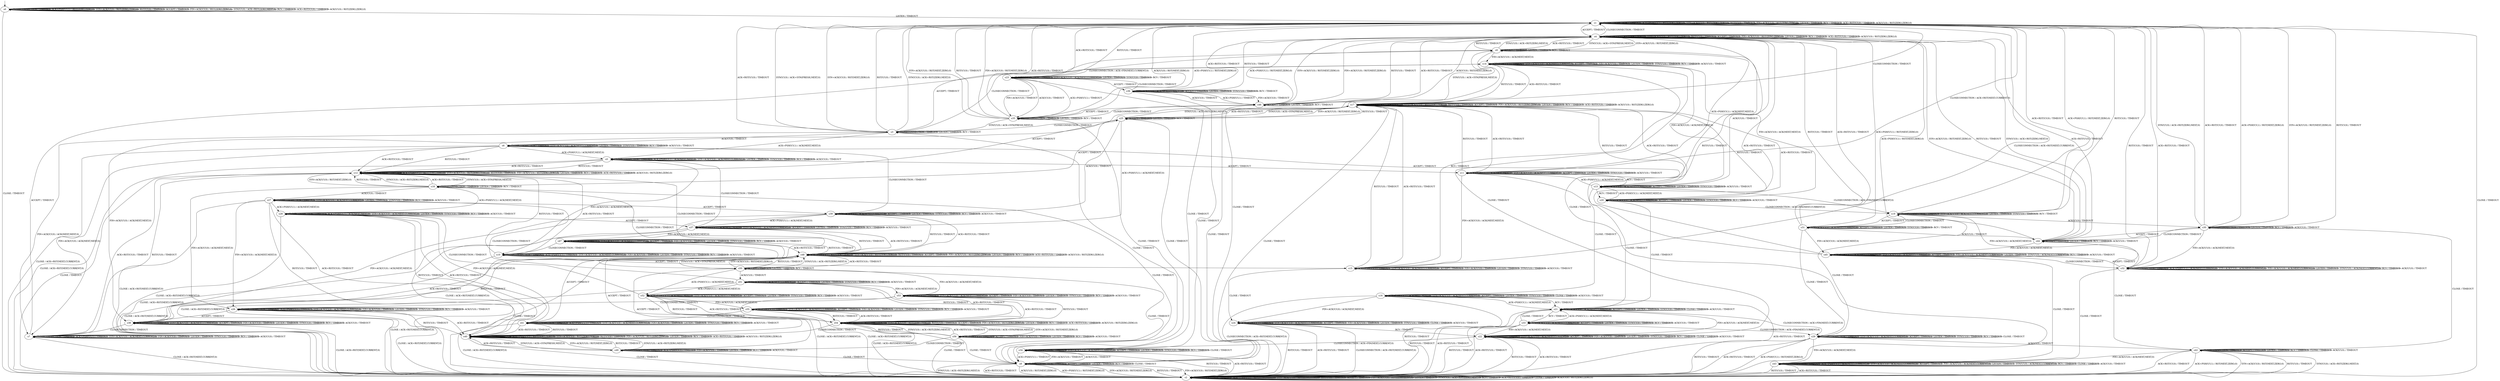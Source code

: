 digraph G {
s0 [label="s0"];
s0 -> s0[label=" CLOSECONNECTION / TIMEOUT "];
s0 -> s0[label=" ACK+PSH(V,V,1) / RST(ZERO,ZERO,0) "];
s0 -> s0[label=" SYN+ACK(V,V,0) / RST(ZERO,ZERO,0) "];
s0 -> s0[label=" RST(V,V,0) / TIMEOUT "];
s0 -> s0[label=" ACCEPT / TIMEOUT "];
s0 -> s0[label=" FIN+ACK(V,V,0) / RST(ZERO,ZERO,0) "];
s0 -> s1[label=" LISTEN / TIMEOUT "];
s0 -> s0[label=" SYN(V,V,0) / ACK+RST(ZERO,NEXT,0) "];
s0 -> s0[label=" RCV / TIMEOUT "];
s0 -> s0[label=" ACK+RST(V,V,0) / TIMEOUT "];
s0 -> s2[label=" CLOSE / TIMEOUT "];
s0 -> s0[label=" ACK(V,V,0) / RST(ZERO,ZERO,0) "];
s1 [label="s1"];
s1 -> s1[label=" CLOSECONNECTION / TIMEOUT "];
s1 -> s1[label=" ACK+PSH(V,V,1) / RST(ZERO,ZERO,0) "];
s1 -> s1[label=" SYN+ACK(V,V,0) / RST(ZERO,ZERO,0) "];
s1 -> s1[label=" RST(V,V,0) / TIMEOUT "];
s1 -> s4[label=" ACCEPT / TIMEOUT "];
s1 -> s1[label=" FIN+ACK(V,V,0) / RST(ZERO,ZERO,0) "];
s1 -> s1[label=" LISTEN / TIMEOUT "];
s1 -> s3[label=" SYN(V,V,0) / ACK+SYN(FRESH,NEXT,0) "];
s1 -> s1[label=" RCV / TIMEOUT "];
s1 -> s1[label=" ACK+RST(V,V,0) / TIMEOUT "];
s1 -> s2[label=" CLOSE / TIMEOUT "];
s1 -> s1[label=" ACK(V,V,0) / RST(ZERO,ZERO,0) "];
s2 [label="s2"];
s2 -> s2[label=" CLOSECONNECTION / TIMEOUT "];
s2 -> s2[label=" ACK+PSH(V,V,1) / RST(ZERO,ZERO,0) "];
s2 -> s2[label=" SYN+ACK(V,V,0) / RST(ZERO,ZERO,0) "];
s2 -> s2[label=" RST(V,V,0) / TIMEOUT "];
s2 -> s2[label=" ACCEPT / TIMEOUT "];
s2 -> s2[label=" FIN+ACK(V,V,0) / RST(ZERO,ZERO,0) "];
s2 -> s2[label=" LISTEN / TIMEOUT "];
s2 -> s2[label=" SYN(V,V,0) / ACK+RST(ZERO,NEXT,0) "];
s2 -> s2[label=" RCV / TIMEOUT "];
s2 -> s2[label=" ACK+RST(V,V,0) / TIMEOUT "];
s2 -> s2[label=" CLOSE / TIMEOUT "];
s2 -> s2[label=" ACK(V,V,0) / RST(ZERO,ZERO,0) "];
s3 [label="s3"];
s3 -> s3[label=" CLOSECONNECTION / TIMEOUT "];
s3 -> s5[label=" ACK+PSH(V,V,1) / ACK(NEXT,NEXT,0) "];
s3 -> s1[label=" SYN+ACK(V,V,0) / RST(NEXT,ZERO,0) "];
s3 -> s1[label=" RST(V,V,0) / TIMEOUT "];
s3 -> s9[label=" ACCEPT / TIMEOUT "];
s3 -> s7[label=" FIN+ACK(V,V,0) / ACK(NEXT,NEXT,0) "];
s3 -> s3[label=" LISTEN / TIMEOUT "];
s3 -> s1[label=" SYN(V,V,0) / ACK+RST(ZERO,NEXT,0) "];
s3 -> s3[label=" RCV / TIMEOUT "];
s3 -> s1[label=" ACK+RST(V,V,0) / TIMEOUT "];
s3 -> s8[label=" CLOSE / TIMEOUT "];
s3 -> s6[label=" ACK(V,V,0) / TIMEOUT "];
s4 [label="s4"];
s4 -> s1[label=" CLOSECONNECTION / TIMEOUT "];
s4 -> s4[label=" ACK+PSH(V,V,1) / RST(ZERO,ZERO,0) "];
s4 -> s4[label=" SYN+ACK(V,V,0) / RST(ZERO,ZERO,0) "];
s4 -> s4[label=" RST(V,V,0) / TIMEOUT "];
s4 -> s4[label=" ACCEPT / TIMEOUT "];
s4 -> s4[label=" FIN+ACK(V,V,0) / RST(ZERO,ZERO,0) "];
s4 -> s4[label=" LISTEN / TIMEOUT "];
s4 -> s9[label=" SYN(V,V,0) / ACK+SYN(FRESH,NEXT,0) "];
s4 -> s4[label=" RCV / TIMEOUT "];
s4 -> s4[label=" ACK+RST(V,V,0) / TIMEOUT "];
s4 -> s2[label=" CLOSE / TIMEOUT "];
s4 -> s4[label=" ACK(V,V,0) / RST(ZERO,ZERO,0) "];
s5 [label="s5"];
s5 -> s5[label=" CLOSECONNECTION / TIMEOUT "];
s5 -> s5[label=" ACK+PSH(V,V,1) / ACK(NEXT,NEXT,0) "];
s5 -> s5[label=" SYN+ACK(V,V,0) / ACK(NEXT,CURRENT,0) "];
s5 -> s12[label=" RST(V,V,0) / TIMEOUT "];
s5 -> s11[label=" ACCEPT / TIMEOUT "];
s5 -> s10[label=" FIN+ACK(V,V,0) / ACK(NEXT,NEXT,0) "];
s5 -> s5[label=" LISTEN / TIMEOUT "];
s5 -> s5[label=" SYN(V,V,0) / TIMEOUT "];
s5 -> s5[label=" RCV / TIMEOUT "];
s5 -> s12[label=" ACK+RST(V,V,0) / TIMEOUT "];
s5 -> s2[label=" CLOSE / ACK+RST(NEXT,CURRENT,0) "];
s5 -> s5[label=" ACK(V,V,0) / TIMEOUT "];
s6 [label="s6"];
s6 -> s6[label=" CLOSECONNECTION / TIMEOUT "];
s6 -> s5[label=" ACK+PSH(V,V,1) / ACK(NEXT,NEXT,0) "];
s6 -> s6[label=" SYN+ACK(V,V,0) / ACK(NEXT,CURRENT,0) "];
s6 -> s12[label=" RST(V,V,0) / TIMEOUT "];
s6 -> s13[label=" ACCEPT / TIMEOUT "];
s6 -> s7[label=" FIN+ACK(V,V,0) / ACK(NEXT,NEXT,0) "];
s6 -> s6[label=" LISTEN / TIMEOUT "];
s6 -> s6[label=" SYN(V,V,0) / TIMEOUT "];
s6 -> s6[label=" RCV / TIMEOUT "];
s6 -> s12[label=" ACK+RST(V,V,0) / TIMEOUT "];
s6 -> s2[label=" CLOSE / ACK+RST(NEXT,CURRENT,0) "];
s6 -> s6[label=" ACK(V,V,0) / TIMEOUT "];
s7 [label="s7"];
s7 -> s7[label=" CLOSECONNECTION / TIMEOUT "];
s7 -> s7[label=" ACK+PSH(V,V,1) / TIMEOUT "];
s7 -> s7[label=" SYN+ACK(V,V,0) / ACK(NEXT,CURRENT,0) "];
s7 -> s12[label=" RST(V,V,0) / TIMEOUT "];
s7 -> s14[label=" ACCEPT / TIMEOUT "];
s7 -> s7[label=" FIN+ACK(V,V,0) / TIMEOUT "];
s7 -> s7[label=" LISTEN / TIMEOUT "];
s7 -> s7[label=" SYN(V,V,0) / TIMEOUT "];
s7 -> s7[label=" RCV / TIMEOUT "];
s7 -> s12[label=" ACK+RST(V,V,0) / TIMEOUT "];
s7 -> s2[label=" CLOSE / ACK+RST(NEXT,CURRENT,0) "];
s7 -> s7[label=" ACK(V,V,0) / TIMEOUT "];
s8 [label="s8"];
s8 -> s8[label=" CLOSECONNECTION / TIMEOUT "];
s8 -> s2[label=" ACK+PSH(V,V,1) / RST(NEXT,ZERO,0) "];
s8 -> s2[label=" SYN+ACK(V,V,0) / RST(NEXT,ZERO,0) "];
s8 -> s2[label=" RST(V,V,0) / TIMEOUT "];
s8 -> s8[label=" ACCEPT / TIMEOUT "];
s8 -> s2[label=" FIN+ACK(V,V,0) / RST(NEXT,ZERO,0) "];
s8 -> s8[label=" LISTEN / TIMEOUT "];
s8 -> s2[label=" SYN(V,V,0) / ACK+RST(ZERO,NEXT,0) "];
s8 -> s8[label=" RCV / TIMEOUT "];
s8 -> s2[label=" ACK+RST(V,V,0) / TIMEOUT "];
s8 -> s8[label=" CLOSE / TIMEOUT "];
s8 -> s2[label=" ACK(V,V,0) / RST(NEXT,ZERO,0) "];
s9 [label="s9"];
s9 -> s3[label=" CLOSECONNECTION / TIMEOUT "];
s9 -> s11[label=" ACK+PSH(V,V,1) / ACK(NEXT,NEXT,0) "];
s9 -> s4[label=" SYN+ACK(V,V,0) / RST(NEXT,ZERO,0) "];
s9 -> s4[label=" RST(V,V,0) / TIMEOUT "];
s9 -> s9[label=" ACCEPT / TIMEOUT "];
s9 -> s14[label=" FIN+ACK(V,V,0) / ACK(NEXT,NEXT,0) "];
s9 -> s9[label=" LISTEN / TIMEOUT "];
s9 -> s4[label=" SYN(V,V,0) / ACK+RST(ZERO,NEXT,0) "];
s9 -> s9[label=" RCV / TIMEOUT "];
s9 -> s4[label=" ACK+RST(V,V,0) / TIMEOUT "];
s9 -> s8[label=" CLOSE / TIMEOUT "];
s9 -> s13[label=" ACK(V,V,0) / TIMEOUT "];
s10 [label="s10"];
s10 -> s10[label=" CLOSECONNECTION / TIMEOUT "];
s10 -> s10[label=" ACK+PSH(V,V,1) / TIMEOUT "];
s10 -> s10[label=" SYN+ACK(V,V,0) / ACK(NEXT,CURRENT,0) "];
s10 -> s12[label=" RST(V,V,0) / TIMEOUT "];
s10 -> s15[label=" ACCEPT / TIMEOUT "];
s10 -> s10[label=" FIN+ACK(V,V,0) / TIMEOUT "];
s10 -> s10[label=" LISTEN / TIMEOUT "];
s10 -> s10[label=" SYN(V,V,0) / TIMEOUT "];
s10 -> s10[label=" RCV / TIMEOUT "];
s10 -> s12[label=" ACK+RST(V,V,0) / TIMEOUT "];
s10 -> s2[label=" CLOSE / ACK+RST(NEXT,CURRENT,0) "];
s10 -> s10[label=" ACK(V,V,0) / TIMEOUT "];
s11 [label="s11"];
s11 -> s1[label=" CLOSECONNECTION / ACK+RST(NEXT,CURRENT,0) "];
s11 -> s11[label=" ACK+PSH(V,V,1) / ACK(NEXT,NEXT,0) "];
s11 -> s11[label=" SYN+ACK(V,V,0) / ACK(NEXT,CURRENT,0) "];
s11 -> s17[label=" RST(V,V,0) / TIMEOUT "];
s11 -> s11[label=" ACCEPT / TIMEOUT "];
s11 -> s15[label=" FIN+ACK(V,V,0) / ACK(NEXT,NEXT,0) "];
s11 -> s11[label=" LISTEN / TIMEOUT "];
s11 -> s11[label=" SYN(V,V,0) / TIMEOUT "];
s11 -> s13[label=" RCV / TIMEOUT "];
s11 -> s17[label=" ACK+RST(V,V,0) / TIMEOUT "];
s11 -> s16[label=" CLOSE / TIMEOUT "];
s11 -> s11[label=" ACK(V,V,0) / TIMEOUT "];
s12 [label="s12"];
s12 -> s12[label=" CLOSECONNECTION / TIMEOUT "];
s12 -> s12[label=" ACK+PSH(V,V,1) / RST(ZERO,ZERO,0) "];
s12 -> s12[label=" SYN+ACK(V,V,0) / RST(ZERO,ZERO,0) "];
s12 -> s12[label=" RST(V,V,0) / TIMEOUT "];
s12 -> s17[label=" ACCEPT / TIMEOUT "];
s12 -> s12[label=" FIN+ACK(V,V,0) / RST(ZERO,ZERO,0) "];
s12 -> s12[label=" LISTEN / TIMEOUT "];
s12 -> s18[label=" SYN(V,V,0) / ACK+SYN(FRESH,NEXT,0) "];
s12 -> s12[label=" RCV / TIMEOUT "];
s12 -> s12[label=" ACK+RST(V,V,0) / TIMEOUT "];
s12 -> s2[label=" CLOSE / TIMEOUT "];
s12 -> s12[label=" ACK(V,V,0) / RST(ZERO,ZERO,0) "];
s13 [label="s13"];
s13 -> s19[label=" CLOSECONNECTION / ACK+FIN(NEXT,CURRENT,0) "];
s13 -> s11[label=" ACK+PSH(V,V,1) / ACK(NEXT,NEXT,0) "];
s13 -> s13[label=" SYN+ACK(V,V,0) / ACK(NEXT,CURRENT,0) "];
s13 -> s17[label=" RST(V,V,0) / TIMEOUT "];
s13 -> s13[label=" ACCEPT / TIMEOUT "];
s13 -> s14[label=" FIN+ACK(V,V,0) / ACK(NEXT,NEXT,0) "];
s13 -> s13[label=" LISTEN / TIMEOUT "];
s13 -> s13[label=" SYN(V,V,0) / TIMEOUT "];
s13 -> s20[label=" RCV / TIMEOUT "];
s13 -> s17[label=" ACK+RST(V,V,0) / TIMEOUT "];
s13 -> s21[label=" CLOSE / TIMEOUT "];
s13 -> s13[label=" ACK(V,V,0) / TIMEOUT "];
s14 [label="s14"];
s14 -> s23[label=" CLOSECONNECTION / ACK+FIN(NEXT,CURRENT,0) "];
s14 -> s14[label=" ACK+PSH(V,V,1) / TIMEOUT "];
s14 -> s14[label=" SYN+ACK(V,V,0) / ACK(NEXT,CURRENT,0) "];
s14 -> s17[label=" RST(V,V,0) / TIMEOUT "];
s14 -> s14[label=" ACCEPT / TIMEOUT "];
s14 -> s14[label=" FIN+ACK(V,V,0) / TIMEOUT "];
s14 -> s14[label=" LISTEN / TIMEOUT "];
s14 -> s14[label=" SYN(V,V,0) / TIMEOUT "];
s14 -> s14[label=" RCV / TIMEOUT "];
s14 -> s17[label=" ACK+RST(V,V,0) / TIMEOUT "];
s14 -> s22[label=" CLOSE / TIMEOUT "];
s14 -> s14[label=" ACK(V,V,0) / TIMEOUT "];
s15 [label="s15"];
s15 -> s1[label=" CLOSECONNECTION / ACK+RST(NEXT,CURRENT,0) "];
s15 -> s15[label=" ACK+PSH(V,V,1) / TIMEOUT "];
s15 -> s15[label=" SYN+ACK(V,V,0) / ACK(NEXT,CURRENT,0) "];
s15 -> s17[label=" RST(V,V,0) / TIMEOUT "];
s15 -> s15[label=" ACCEPT / TIMEOUT "];
s15 -> s15[label=" FIN+ACK(V,V,0) / TIMEOUT "];
s15 -> s15[label=" LISTEN / TIMEOUT "];
s15 -> s15[label=" SYN(V,V,0) / TIMEOUT "];
s15 -> s14[label=" RCV / TIMEOUT "];
s15 -> s17[label=" ACK+RST(V,V,0) / TIMEOUT "];
s15 -> s24[label=" CLOSE / TIMEOUT "];
s15 -> s15[label=" ACK(V,V,0) / TIMEOUT "];
s16 [label="s16"];
s16 -> s2[label=" CLOSECONNECTION / ACK+RST(NEXT,CURRENT,0) "];
s16 -> s16[label=" ACK+PSH(V,V,1) / ACK(NEXT,NEXT,0) "];
s16 -> s16[label=" SYN+ACK(V,V,0) / ACK(NEXT,CURRENT,0) "];
s16 -> s2[label=" RST(V,V,0) / TIMEOUT "];
s16 -> s16[label=" ACCEPT / TIMEOUT "];
s16 -> s24[label=" FIN+ACK(V,V,0) / ACK(NEXT,NEXT,0) "];
s16 -> s16[label=" LISTEN / TIMEOUT "];
s16 -> s16[label=" SYN(V,V,0) / TIMEOUT "];
s16 -> s21[label=" RCV / TIMEOUT "];
s16 -> s2[label=" ACK+RST(V,V,0) / TIMEOUT "];
s16 -> s16[label=" CLOSE / TIMEOUT "];
s16 -> s16[label=" ACK(V,V,0) / TIMEOUT "];
s17 [label="s17"];
s17 -> s1[label=" CLOSECONNECTION / TIMEOUT "];
s17 -> s17[label=" ACK+PSH(V,V,1) / RST(ZERO,ZERO,0) "];
s17 -> s17[label=" SYN+ACK(V,V,0) / RST(ZERO,ZERO,0) "];
s17 -> s17[label=" RST(V,V,0) / TIMEOUT "];
s17 -> s17[label=" ACCEPT / TIMEOUT "];
s17 -> s17[label=" FIN+ACK(V,V,0) / RST(ZERO,ZERO,0) "];
s17 -> s17[label=" LISTEN / TIMEOUT "];
s17 -> s25[label=" SYN(V,V,0) / ACK+SYN(FRESH,NEXT,0) "];
s17 -> s17[label=" RCV / TIMEOUT "];
s17 -> s17[label=" ACK+RST(V,V,0) / TIMEOUT "];
s17 -> s2[label=" CLOSE / TIMEOUT "];
s17 -> s17[label=" ACK(V,V,0) / RST(ZERO,ZERO,0) "];
s18 [label="s18"];
s18 -> s18[label=" CLOSECONNECTION / TIMEOUT "];
s18 -> s28[label=" ACK+PSH(V,V,1) / ACK(NEXT,NEXT,0) "];
s18 -> s12[label=" SYN+ACK(V,V,0) / RST(NEXT,ZERO,0) "];
s18 -> s12[label=" RST(V,V,0) / TIMEOUT "];
s18 -> s25[label=" ACCEPT / TIMEOUT "];
s18 -> s26[label=" FIN+ACK(V,V,0) / ACK(NEXT,NEXT,0) "];
s18 -> s18[label=" LISTEN / TIMEOUT "];
s18 -> s12[label=" SYN(V,V,0) / ACK+RST(ZERO,NEXT,0) "];
s18 -> s18[label=" RCV / TIMEOUT "];
s18 -> s12[label=" ACK+RST(V,V,0) / TIMEOUT "];
s18 -> s8[label=" CLOSE / TIMEOUT "];
s18 -> s27[label=" ACK(V,V,0) / TIMEOUT "];
s19 [label="s19"];
s19 -> s19[label=" CLOSECONNECTION / TIMEOUT "];
s19 -> s1[label=" ACK+PSH(V,V,1) / RST(NEXT,ZERO,0) "];
s19 -> s19[label=" SYN+ACK(V,V,0) / ACK(NEXT,CURRENT,0) "];
s19 -> s1[label=" RST(V,V,0) / TIMEOUT "];
s19 -> s31[label=" ACCEPT / TIMEOUT "];
s19 -> s32[label=" FIN+ACK(V,V,0) / ACK(NEXT,NEXT,0) "];
s19 -> s19[label=" LISTEN / TIMEOUT "];
s19 -> s19[label=" SYN(V,V,0) / TIMEOUT "];
s19 -> s19[label=" RCV / TIMEOUT "];
s19 -> s1[label=" ACK+RST(V,V,0) / TIMEOUT "];
s19 -> s29[label=" CLOSE / TIMEOUT "];
s19 -> s30[label=" ACK(V,V,0) / TIMEOUT "];
s20 [label="s20"];
s20 -> s19[label=" CLOSECONNECTION / ACK+FIN(NEXT,CURRENT,0) "];
s20 -> s13[label=" ACK+PSH(V,V,1) / ACK(NEXT,NEXT,0) "];
s20 -> s20[label=" SYN+ACK(V,V,0) / ACK(NEXT,CURRENT,0) "];
s20 -> s17[label=" RST(V,V,0) / TIMEOUT "];
s20 -> s20[label=" ACCEPT / TIMEOUT "];
s20 -> s14[label=" FIN+ACK(V,V,0) / ACK(NEXT,NEXT,0) "];
s20 -> s20[label=" LISTEN / TIMEOUT "];
s20 -> s20[label=" SYN(V,V,0) / TIMEOUT "];
s20 -> s20[label=" RCV / TIMEOUT "];
s20 -> s17[label=" ACK+RST(V,V,0) / TIMEOUT "];
s20 -> s21[label=" CLOSE / TIMEOUT "];
s20 -> s20[label=" ACK(V,V,0) / TIMEOUT "];
s21 [label="s21"];
s21 -> s29[label=" CLOSECONNECTION / ACK+FIN(NEXT,CURRENT,0) "];
s21 -> s16[label=" ACK+PSH(V,V,1) / ACK(NEXT,NEXT,0) "];
s21 -> s21[label=" SYN+ACK(V,V,0) / ACK(NEXT,CURRENT,0) "];
s21 -> s2[label=" RST(V,V,0) / TIMEOUT "];
s21 -> s21[label=" ACCEPT / TIMEOUT "];
s21 -> s22[label=" FIN+ACK(V,V,0) / ACK(NEXT,NEXT,0) "];
s21 -> s21[label=" LISTEN / TIMEOUT "];
s21 -> s21[label=" SYN(V,V,0) / TIMEOUT "];
s21 -> s33[label=" RCV / TIMEOUT "];
s21 -> s2[label=" ACK+RST(V,V,0) / TIMEOUT "];
s21 -> s21[label=" CLOSE / TIMEOUT "];
s21 -> s21[label=" ACK(V,V,0) / TIMEOUT "];
s22 [label="s22"];
s22 -> s34[label=" CLOSECONNECTION / ACK+FIN(NEXT,CURRENT,0) "];
s22 -> s22[label=" ACK+PSH(V,V,1) / TIMEOUT "];
s22 -> s22[label=" SYN+ACK(V,V,0) / ACK(NEXT,CURRENT,0) "];
s22 -> s2[label=" RST(V,V,0) / TIMEOUT "];
s22 -> s22[label=" ACCEPT / TIMEOUT "];
s22 -> s22[label=" FIN+ACK(V,V,0) / TIMEOUT "];
s22 -> s22[label=" LISTEN / TIMEOUT "];
s22 -> s22[label=" SYN(V,V,0) / TIMEOUT "];
s22 -> s22[label=" RCV / TIMEOUT "];
s22 -> s2[label=" ACK+RST(V,V,0) / TIMEOUT "];
s22 -> s22[label=" CLOSE / TIMEOUT "];
s22 -> s22[label=" ACK(V,V,0) / TIMEOUT "];
s23 [label="s23"];
s23 -> s23[label=" CLOSECONNECTION / TIMEOUT "];
s23 -> s35[label=" ACK+PSH(V,V,1) / TIMEOUT "];
s23 -> s23[label=" SYN+ACK(V,V,0) / ACK(NEXT,CURRENT,0) "];
s23 -> s1[label=" RST(V,V,0) / TIMEOUT "];
s23 -> s36[label=" ACCEPT / TIMEOUT "];
s23 -> s35[label=" FIN+ACK(V,V,0) / TIMEOUT "];
s23 -> s23[label=" LISTEN / TIMEOUT "];
s23 -> s23[label=" SYN(V,V,0) / TIMEOUT "];
s23 -> s23[label=" RCV / TIMEOUT "];
s23 -> s1[label=" ACK+RST(V,V,0) / TIMEOUT "];
s23 -> s34[label=" CLOSE / TIMEOUT "];
s23 -> s35[label=" ACK(V,V,0) / TIMEOUT "];
s24 [label="s24"];
s24 -> s2[label=" CLOSECONNECTION / ACK+RST(NEXT,CURRENT,0) "];
s24 -> s24[label=" ACK+PSH(V,V,1) / TIMEOUT "];
s24 -> s24[label=" SYN+ACK(V,V,0) / ACK(NEXT,CURRENT,0) "];
s24 -> s2[label=" RST(V,V,0) / TIMEOUT "];
s24 -> s24[label=" ACCEPT / TIMEOUT "];
s24 -> s24[label=" FIN+ACK(V,V,0) / TIMEOUT "];
s24 -> s24[label=" LISTEN / TIMEOUT "];
s24 -> s24[label=" SYN(V,V,0) / TIMEOUT "];
s24 -> s22[label=" RCV / TIMEOUT "];
s24 -> s2[label=" ACK+RST(V,V,0) / TIMEOUT "];
s24 -> s24[label=" CLOSE / TIMEOUT "];
s24 -> s24[label=" ACK(V,V,0) / TIMEOUT "];
s25 [label="s25"];
s25 -> s3[label=" CLOSECONNECTION / TIMEOUT "];
s25 -> s37[label=" ACK+PSH(V,V,1) / ACK(NEXT,NEXT,0) "];
s25 -> s17[label=" SYN+ACK(V,V,0) / RST(NEXT,ZERO,0) "];
s25 -> s17[label=" RST(V,V,0) / TIMEOUT "];
s25 -> s25[label=" ACCEPT / TIMEOUT "];
s25 -> s38[label=" FIN+ACK(V,V,0) / ACK(NEXT,NEXT,0) "];
s25 -> s25[label=" LISTEN / TIMEOUT "];
s25 -> s17[label=" SYN(V,V,0) / ACK+RST(ZERO,NEXT,0) "];
s25 -> s25[label=" RCV / TIMEOUT "];
s25 -> s17[label=" ACK+RST(V,V,0) / TIMEOUT "];
s25 -> s8[label=" CLOSE / TIMEOUT "];
s25 -> s39[label=" ACK(V,V,0) / TIMEOUT "];
s26 [label="s26"];
s26 -> s26[label=" CLOSECONNECTION / TIMEOUT "];
s26 -> s26[label=" ACK+PSH(V,V,1) / TIMEOUT "];
s26 -> s26[label=" SYN+ACK(V,V,0) / ACK(NEXT,CURRENT,0) "];
s26 -> s40[label=" RST(V,V,0) / TIMEOUT "];
s26 -> s38[label=" ACCEPT / TIMEOUT "];
s26 -> s26[label=" FIN+ACK(V,V,0) / TIMEOUT "];
s26 -> s26[label=" LISTEN / TIMEOUT "];
s26 -> s26[label=" SYN(V,V,0) / TIMEOUT "];
s26 -> s26[label=" RCV / TIMEOUT "];
s26 -> s40[label=" ACK+RST(V,V,0) / TIMEOUT "];
s26 -> s2[label=" CLOSE / ACK+RST(NEXT,CURRENT,0) "];
s26 -> s26[label=" ACK(V,V,0) / TIMEOUT "];
s27 [label="s27"];
s27 -> s27[label=" CLOSECONNECTION / TIMEOUT "];
s27 -> s28[label=" ACK+PSH(V,V,1) / ACK(NEXT,NEXT,0) "];
s27 -> s27[label=" SYN+ACK(V,V,0) / ACK(NEXT,CURRENT,0) "];
s27 -> s40[label=" RST(V,V,0) / TIMEOUT "];
s27 -> s39[label=" ACCEPT / TIMEOUT "];
s27 -> s26[label=" FIN+ACK(V,V,0) / ACK(NEXT,NEXT,0) "];
s27 -> s27[label=" LISTEN / TIMEOUT "];
s27 -> s27[label=" SYN(V,V,0) / TIMEOUT "];
s27 -> s27[label=" RCV / TIMEOUT "];
s27 -> s40[label=" ACK+RST(V,V,0) / TIMEOUT "];
s27 -> s2[label=" CLOSE / ACK+RST(NEXT,CURRENT,0) "];
s27 -> s27[label=" ACK(V,V,0) / TIMEOUT "];
s28 [label="s28"];
s28 -> s28[label=" CLOSECONNECTION / TIMEOUT "];
s28 -> s28[label=" ACK+PSH(V,V,1) / ACK(NEXT,NEXT,0) "];
s28 -> s28[label=" SYN+ACK(V,V,0) / ACK(NEXT,CURRENT,0) "];
s28 -> s40[label=" RST(V,V,0) / TIMEOUT "];
s28 -> s37[label=" ACCEPT / TIMEOUT "];
s28 -> s41[label=" FIN+ACK(V,V,0) / ACK(NEXT,NEXT,0) "];
s28 -> s28[label=" LISTEN / TIMEOUT "];
s28 -> s28[label=" SYN(V,V,0) / TIMEOUT "];
s28 -> s28[label=" RCV / TIMEOUT "];
s28 -> s40[label=" ACK+RST(V,V,0) / TIMEOUT "];
s28 -> s2[label=" CLOSE / ACK+RST(NEXT,CURRENT,0) "];
s28 -> s28[label=" ACK(V,V,0) / TIMEOUT "];
s29 [label="s29"];
s29 -> s29[label=" CLOSECONNECTION / TIMEOUT "];
s29 -> s2[label=" ACK+PSH(V,V,1) / RST(NEXT,ZERO,0) "];
s29 -> s29[label=" SYN+ACK(V,V,0) / ACK(NEXT,CURRENT,0) "];
s29 -> s2[label=" RST(V,V,0) / TIMEOUT "];
s29 -> s29[label=" ACCEPT / TIMEOUT "];
s29 -> s43[label=" FIN+ACK(V,V,0) / ACK(NEXT,NEXT,0) "];
s29 -> s29[label=" LISTEN / TIMEOUT "];
s29 -> s29[label=" SYN(V,V,0) / TIMEOUT "];
s29 -> s29[label=" RCV / TIMEOUT "];
s29 -> s2[label=" ACK+RST(V,V,0) / TIMEOUT "];
s29 -> s29[label=" CLOSE / TIMEOUT "];
s29 -> s42[label=" ACK(V,V,0) / TIMEOUT "];
s30 [label="s30"];
s30 -> s30[label=" CLOSECONNECTION / TIMEOUT "];
s30 -> s1[label=" ACK+PSH(V,V,1) / RST(NEXT,ZERO,0) "];
s30 -> s1[label=" SYN+ACK(V,V,0) / RST(NEXT,ZERO,0) "];
s30 -> s1[label=" RST(V,V,0) / TIMEOUT "];
s30 -> s44[label=" ACCEPT / TIMEOUT "];
s30 -> s32[label=" FIN+ACK(V,V,0) / ACK(NEXT,NEXT,0) "];
s30 -> s30[label=" LISTEN / TIMEOUT "];
s30 -> s1[label=" SYN(V,V,0) / ACK+RST(ZERO,NEXT,0) "];
s30 -> s30[label=" RCV / TIMEOUT "];
s30 -> s1[label=" ACK+RST(V,V,0) / TIMEOUT "];
s30 -> s42[label=" CLOSE / TIMEOUT "];
s30 -> s30[label=" ACK(V,V,0) / TIMEOUT "];
s31 [label="s31"];
s31 -> s19[label=" CLOSECONNECTION / TIMEOUT "];
s31 -> s4[label=" ACK+PSH(V,V,1) / RST(NEXT,ZERO,0) "];
s31 -> s31[label=" SYN+ACK(V,V,0) / ACK(NEXT,CURRENT,0) "];
s31 -> s4[label=" RST(V,V,0) / TIMEOUT "];
s31 -> s31[label=" ACCEPT / TIMEOUT "];
s31 -> s45[label=" FIN+ACK(V,V,0) / ACK(NEXT,NEXT,0) "];
s31 -> s31[label=" LISTEN / TIMEOUT "];
s31 -> s31[label=" SYN(V,V,0) / TIMEOUT "];
s31 -> s31[label=" RCV / TIMEOUT "];
s31 -> s4[label=" ACK+RST(V,V,0) / TIMEOUT "];
s31 -> s29[label=" CLOSE / TIMEOUT "];
s31 -> s44[label=" ACK(V,V,0) / TIMEOUT "];
s32 [label="s32"];
s32 -> s32[label=" CLOSECONNECTION / TIMEOUT "];
s32 -> s32[label=" ACK+PSH(V,V,1) / ACK(NEXT,CURRENT,0) "];
s32 -> s32[label=" SYN+ACK(V,V,0) / ACK(NEXT,CURRENT,0) "];
s32 -> s1[label=" RST(V,V,0) / TIMEOUT "];
s32 -> s45[label=" ACCEPT / TIMEOUT "];
s32 -> s32[label=" FIN+ACK(V,V,0) / ACK(NEXT,CURRENT,0) "];
s32 -> s32[label=" LISTEN / TIMEOUT "];
s32 -> s32[label=" SYN(V,V,0) / ACK(NEXT,CURRENT,0) "];
s32 -> s32[label=" RCV / TIMEOUT "];
s32 -> s1[label=" ACK+RST(V,V,0) / TIMEOUT "];
s32 -> s43[label=" CLOSE / TIMEOUT "];
s32 -> s32[label=" ACK(V,V,0) / TIMEOUT "];
s33 [label="s33"];
s33 -> s29[label=" CLOSECONNECTION / ACK+FIN(NEXT,CURRENT,0) "];
s33 -> s21[label=" ACK+PSH(V,V,1) / ACK(NEXT,NEXT,0) "];
s33 -> s33[label=" SYN+ACK(V,V,0) / ACK(NEXT,CURRENT,0) "];
s33 -> s2[label=" RST(V,V,0) / TIMEOUT "];
s33 -> s33[label=" ACCEPT / TIMEOUT "];
s33 -> s22[label=" FIN+ACK(V,V,0) / ACK(NEXT,NEXT,0) "];
s33 -> s33[label=" LISTEN / TIMEOUT "];
s33 -> s33[label=" SYN(V,V,0) / TIMEOUT "];
s33 -> s33[label=" RCV / TIMEOUT "];
s33 -> s2[label=" ACK+RST(V,V,0) / TIMEOUT "];
s33 -> s21[label=" CLOSE / TIMEOUT "];
s33 -> s33[label=" ACK(V,V,0) / TIMEOUT "];
s34 [label="s34"];
s34 -> s34[label=" CLOSECONNECTION / TIMEOUT "];
s34 -> s8[label=" ACK+PSH(V,V,1) / TIMEOUT "];
s34 -> s34[label=" SYN+ACK(V,V,0) / ACK(NEXT,CURRENT,0) "];
s34 -> s2[label=" RST(V,V,0) / TIMEOUT "];
s34 -> s34[label=" ACCEPT / TIMEOUT "];
s34 -> s8[label=" FIN+ACK(V,V,0) / TIMEOUT "];
s34 -> s34[label=" LISTEN / TIMEOUT "];
s34 -> s34[label=" SYN(V,V,0) / TIMEOUT "];
s34 -> s34[label=" RCV / TIMEOUT "];
s34 -> s2[label=" ACK+RST(V,V,0) / TIMEOUT "];
s34 -> s34[label=" CLOSE / TIMEOUT "];
s34 -> s8[label=" ACK(V,V,0) / TIMEOUT "];
s35 [label="s35"];
s35 -> s35[label=" CLOSECONNECTION / TIMEOUT "];
s35 -> s1[label=" ACK+PSH(V,V,1) / RST(NEXT,ZERO,0) "];
s35 -> s1[label=" SYN+ACK(V,V,0) / RST(NEXT,ZERO,0) "];
s35 -> s1[label=" RST(V,V,0) / TIMEOUT "];
s35 -> s46[label=" ACCEPT / TIMEOUT "];
s35 -> s1[label=" FIN+ACK(V,V,0) / RST(NEXT,ZERO,0) "];
s35 -> s35[label=" LISTEN / TIMEOUT "];
s35 -> s3[label=" SYN(V,V,0) / ACK+SYN(FRESH,NEXT,0) "];
s35 -> s35[label=" RCV / TIMEOUT "];
s35 -> s1[label=" ACK+RST(V,V,0) / TIMEOUT "];
s35 -> s8[label=" CLOSE / TIMEOUT "];
s35 -> s1[label=" ACK(V,V,0) / RST(NEXT,ZERO,0) "];
s36 [label="s36"];
s36 -> s23[label=" CLOSECONNECTION / TIMEOUT "];
s36 -> s46[label=" ACK+PSH(V,V,1) / TIMEOUT "];
s36 -> s36[label=" SYN+ACK(V,V,0) / ACK(NEXT,CURRENT,0) "];
s36 -> s4[label=" RST(V,V,0) / TIMEOUT "];
s36 -> s36[label=" ACCEPT / TIMEOUT "];
s36 -> s46[label=" FIN+ACK(V,V,0) / TIMEOUT "];
s36 -> s36[label=" LISTEN / TIMEOUT "];
s36 -> s36[label=" SYN(V,V,0) / TIMEOUT "];
s36 -> s36[label=" RCV / TIMEOUT "];
s36 -> s4[label=" ACK+RST(V,V,0) / TIMEOUT "];
s36 -> s34[label=" CLOSE / TIMEOUT "];
s36 -> s46[label=" ACK(V,V,0) / TIMEOUT "];
s37 [label="s37"];
s37 -> s5[label=" CLOSECONNECTION / TIMEOUT "];
s37 -> s37[label=" ACK+PSH(V,V,1) / ACK(NEXT,NEXT,0) "];
s37 -> s37[label=" SYN+ACK(V,V,0) / ACK(NEXT,CURRENT,0) "];
s37 -> s48[label=" RST(V,V,0) / TIMEOUT "];
s37 -> s37[label=" ACCEPT / TIMEOUT "];
s37 -> s47[label=" FIN+ACK(V,V,0) / ACK(NEXT,NEXT,0) "];
s37 -> s37[label=" LISTEN / TIMEOUT "];
s37 -> s37[label=" SYN(V,V,0) / TIMEOUT "];
s37 -> s37[label=" RCV / TIMEOUT "];
s37 -> s48[label=" ACK+RST(V,V,0) / TIMEOUT "];
s37 -> s2[label=" CLOSE / ACK+RST(NEXT,CURRENT,0) "];
s37 -> s37[label=" ACK(V,V,0) / TIMEOUT "];
s38 [label="s38"];
s38 -> s7[label=" CLOSECONNECTION / TIMEOUT "];
s38 -> s38[label=" ACK+PSH(V,V,1) / TIMEOUT "];
s38 -> s38[label=" SYN+ACK(V,V,0) / ACK(NEXT,CURRENT,0) "];
s38 -> s48[label=" RST(V,V,0) / TIMEOUT "];
s38 -> s38[label=" ACCEPT / TIMEOUT "];
s38 -> s38[label=" FIN+ACK(V,V,0) / TIMEOUT "];
s38 -> s38[label=" LISTEN / TIMEOUT "];
s38 -> s38[label=" SYN(V,V,0) / TIMEOUT "];
s38 -> s38[label=" RCV / TIMEOUT "];
s38 -> s48[label=" ACK+RST(V,V,0) / TIMEOUT "];
s38 -> s2[label=" CLOSE / ACK+RST(NEXT,CURRENT,0) "];
s38 -> s38[label=" ACK(V,V,0) / TIMEOUT "];
s39 [label="s39"];
s39 -> s6[label=" CLOSECONNECTION / TIMEOUT "];
s39 -> s37[label=" ACK+PSH(V,V,1) / ACK(NEXT,NEXT,0) "];
s39 -> s39[label=" SYN+ACK(V,V,0) / ACK(NEXT,CURRENT,0) "];
s39 -> s48[label=" RST(V,V,0) / TIMEOUT "];
s39 -> s39[label=" ACCEPT / TIMEOUT "];
s39 -> s38[label=" FIN+ACK(V,V,0) / ACK(NEXT,NEXT,0) "];
s39 -> s39[label=" LISTEN / TIMEOUT "];
s39 -> s39[label=" SYN(V,V,0) / TIMEOUT "];
s39 -> s39[label=" RCV / TIMEOUT "];
s39 -> s48[label=" ACK+RST(V,V,0) / TIMEOUT "];
s39 -> s2[label=" CLOSE / ACK+RST(NEXT,CURRENT,0) "];
s39 -> s39[label=" ACK(V,V,0) / TIMEOUT "];
s40 [label="s40"];
s40 -> s40[label=" CLOSECONNECTION / TIMEOUT "];
s40 -> s40[label=" ACK+PSH(V,V,1) / RST(ZERO,ZERO,0) "];
s40 -> s40[label=" SYN+ACK(V,V,0) / RST(ZERO,ZERO,0) "];
s40 -> s40[label=" RST(V,V,0) / TIMEOUT "];
s40 -> s48[label=" ACCEPT / TIMEOUT "];
s40 -> s40[label=" FIN+ACK(V,V,0) / RST(ZERO,ZERO,0) "];
s40 -> s40[label=" LISTEN / TIMEOUT "];
s40 -> s49[label=" SYN(V,V,0) / ACK+SYN(FRESH,NEXT,0) "];
s40 -> s40[label=" RCV / TIMEOUT "];
s40 -> s40[label=" ACK+RST(V,V,0) / TIMEOUT "];
s40 -> s2[label=" CLOSE / TIMEOUT "];
s40 -> s40[label=" ACK(V,V,0) / RST(ZERO,ZERO,0) "];
s41 [label="s41"];
s41 -> s41[label=" CLOSECONNECTION / TIMEOUT "];
s41 -> s41[label=" ACK+PSH(V,V,1) / TIMEOUT "];
s41 -> s41[label=" SYN+ACK(V,V,0) / ACK(NEXT,CURRENT,0) "];
s41 -> s40[label=" RST(V,V,0) / TIMEOUT "];
s41 -> s47[label=" ACCEPT / TIMEOUT "];
s41 -> s41[label=" FIN+ACK(V,V,0) / TIMEOUT "];
s41 -> s41[label=" LISTEN / TIMEOUT "];
s41 -> s41[label=" SYN(V,V,0) / TIMEOUT "];
s41 -> s41[label=" RCV / TIMEOUT "];
s41 -> s40[label=" ACK+RST(V,V,0) / TIMEOUT "];
s41 -> s2[label=" CLOSE / ACK+RST(NEXT,CURRENT,0) "];
s41 -> s41[label=" ACK(V,V,0) / TIMEOUT "];
s42 [label="s42"];
s42 -> s42[label=" CLOSECONNECTION / TIMEOUT "];
s42 -> s2[label=" ACK+PSH(V,V,1) / RST(NEXT,ZERO,0) "];
s42 -> s2[label=" SYN+ACK(V,V,0) / RST(NEXT,ZERO,0) "];
s42 -> s2[label=" RST(V,V,0) / TIMEOUT "];
s42 -> s42[label=" ACCEPT / TIMEOUT "];
s42 -> s43[label=" FIN+ACK(V,V,0) / ACK(NEXT,NEXT,0) "];
s42 -> s42[label=" LISTEN / TIMEOUT "];
s42 -> s2[label=" SYN(V,V,0) / ACK+RST(ZERO,NEXT,0) "];
s42 -> s42[label=" RCV / TIMEOUT "];
s42 -> s2[label=" ACK+RST(V,V,0) / TIMEOUT "];
s42 -> s42[label=" CLOSE / TIMEOUT "];
s42 -> s42[label=" ACK(V,V,0) / TIMEOUT "];
s43 [label="s43"];
s43 -> s43[label=" CLOSECONNECTION / TIMEOUT "];
s43 -> s43[label=" ACK+PSH(V,V,1) / ACK(NEXT,CURRENT,0) "];
s43 -> s43[label=" SYN+ACK(V,V,0) / ACK(NEXT,CURRENT,0) "];
s43 -> s2[label=" RST(V,V,0) / TIMEOUT "];
s43 -> s43[label=" ACCEPT / TIMEOUT "];
s43 -> s43[label=" FIN+ACK(V,V,0) / ACK(NEXT,CURRENT,0) "];
s43 -> s43[label=" LISTEN / TIMEOUT "];
s43 -> s43[label=" SYN(V,V,0) / ACK(NEXT,CURRENT,0) "];
s43 -> s43[label=" RCV / TIMEOUT "];
s43 -> s2[label=" ACK+RST(V,V,0) / TIMEOUT "];
s43 -> s43[label=" CLOSE / TIMEOUT "];
s43 -> s43[label=" ACK(V,V,0) / TIMEOUT "];
s44 [label="s44"];
s44 -> s30[label=" CLOSECONNECTION / TIMEOUT "];
s44 -> s4[label=" ACK+PSH(V,V,1) / RST(NEXT,ZERO,0) "];
s44 -> s4[label=" SYN+ACK(V,V,0) / RST(NEXT,ZERO,0) "];
s44 -> s4[label=" RST(V,V,0) / TIMEOUT "];
s44 -> s44[label=" ACCEPT / TIMEOUT "];
s44 -> s45[label=" FIN+ACK(V,V,0) / ACK(NEXT,NEXT,0) "];
s44 -> s44[label=" LISTEN / TIMEOUT "];
s44 -> s4[label=" SYN(V,V,0) / ACK+RST(ZERO,NEXT,0) "];
s44 -> s44[label=" RCV / TIMEOUT "];
s44 -> s4[label=" ACK+RST(V,V,0) / TIMEOUT "];
s44 -> s42[label=" CLOSE / TIMEOUT "];
s44 -> s44[label=" ACK(V,V,0) / TIMEOUT "];
s45 [label="s45"];
s45 -> s32[label=" CLOSECONNECTION / TIMEOUT "];
s45 -> s45[label=" ACK+PSH(V,V,1) / ACK(NEXT,CURRENT,0) "];
s45 -> s45[label=" SYN+ACK(V,V,0) / ACK(NEXT,CURRENT,0) "];
s45 -> s4[label=" RST(V,V,0) / TIMEOUT "];
s45 -> s45[label=" ACCEPT / TIMEOUT "];
s45 -> s45[label=" FIN+ACK(V,V,0) / ACK(NEXT,CURRENT,0) "];
s45 -> s45[label=" LISTEN / TIMEOUT "];
s45 -> s45[label=" SYN(V,V,0) / ACK(NEXT,CURRENT,0) "];
s45 -> s45[label=" RCV / TIMEOUT "];
s45 -> s4[label=" ACK+RST(V,V,0) / TIMEOUT "];
s45 -> s43[label=" CLOSE / TIMEOUT "];
s45 -> s45[label=" ACK(V,V,0) / TIMEOUT "];
s46 [label="s46"];
s46 -> s35[label=" CLOSECONNECTION / TIMEOUT "];
s46 -> s4[label=" ACK+PSH(V,V,1) / RST(NEXT,ZERO,0) "];
s46 -> s4[label=" SYN+ACK(V,V,0) / RST(NEXT,ZERO,0) "];
s46 -> s4[label=" RST(V,V,0) / TIMEOUT "];
s46 -> s46[label=" ACCEPT / TIMEOUT "];
s46 -> s4[label=" FIN+ACK(V,V,0) / RST(NEXT,ZERO,0) "];
s46 -> s46[label=" LISTEN / TIMEOUT "];
s46 -> s9[label=" SYN(V,V,0) / ACK+SYN(FRESH,NEXT,0) "];
s46 -> s46[label=" RCV / TIMEOUT "];
s46 -> s4[label=" ACK+RST(V,V,0) / TIMEOUT "];
s46 -> s8[label=" CLOSE / TIMEOUT "];
s46 -> s4[label=" ACK(V,V,0) / RST(NEXT,ZERO,0) "];
s47 [label="s47"];
s47 -> s10[label=" CLOSECONNECTION / TIMEOUT "];
s47 -> s47[label=" ACK+PSH(V,V,1) / TIMEOUT "];
s47 -> s47[label=" SYN+ACK(V,V,0) / ACK(NEXT,CURRENT,0) "];
s47 -> s48[label=" RST(V,V,0) / TIMEOUT "];
s47 -> s47[label=" ACCEPT / TIMEOUT "];
s47 -> s47[label=" FIN+ACK(V,V,0) / TIMEOUT "];
s47 -> s47[label=" LISTEN / TIMEOUT "];
s47 -> s47[label=" SYN(V,V,0) / TIMEOUT "];
s47 -> s47[label=" RCV / TIMEOUT "];
s47 -> s48[label=" ACK+RST(V,V,0) / TIMEOUT "];
s47 -> s2[label=" CLOSE / ACK+RST(NEXT,CURRENT,0) "];
s47 -> s47[label=" ACK(V,V,0) / TIMEOUT "];
s48 [label="s48"];
s48 -> s12[label=" CLOSECONNECTION / TIMEOUT "];
s48 -> s48[label=" ACK+PSH(V,V,1) / RST(ZERO,ZERO,0) "];
s48 -> s48[label=" SYN+ACK(V,V,0) / RST(ZERO,ZERO,0) "];
s48 -> s48[label=" RST(V,V,0) / TIMEOUT "];
s48 -> s48[label=" ACCEPT / TIMEOUT "];
s48 -> s48[label=" FIN+ACK(V,V,0) / RST(ZERO,ZERO,0) "];
s48 -> s48[label=" LISTEN / TIMEOUT "];
s48 -> s50[label=" SYN(V,V,0) / ACK+SYN(FRESH,NEXT,0) "];
s48 -> s48[label=" RCV / TIMEOUT "];
s48 -> s48[label=" ACK+RST(V,V,0) / TIMEOUT "];
s48 -> s2[label=" CLOSE / TIMEOUT "];
s48 -> s48[label=" ACK(V,V,0) / RST(ZERO,ZERO,0) "];
s49 [label="s49"];
s49 -> s49[label=" CLOSECONNECTION / TIMEOUT "];
s49 -> s49[label=" ACK+PSH(V,V,1) / TIMEOUT "];
s49 -> s40[label=" SYN+ACK(V,V,0) / RST(NEXT,ZERO,0) "];
s49 -> s40[label=" RST(V,V,0) / TIMEOUT "];
s49 -> s50[label=" ACCEPT / TIMEOUT "];
s49 -> s49[label=" FIN+ACK(V,V,0) / TIMEOUT "];
s49 -> s49[label=" LISTEN / TIMEOUT "];
s49 -> s40[label=" SYN(V,V,0) / ACK+RST(ZERO,NEXT,0) "];
s49 -> s49[label=" RCV / TIMEOUT "];
s49 -> s40[label=" ACK+RST(V,V,0) / TIMEOUT "];
s49 -> s8[label=" CLOSE / TIMEOUT "];
s49 -> s49[label=" ACK(V,V,0) / TIMEOUT "];
s50 [label="s50"];
s50 -> s18[label=" CLOSECONNECTION / TIMEOUT "];
s50 -> s52[label=" ACK+PSH(V,V,1) / ACK(NEXT,NEXT,0) "];
s50 -> s48[label=" SYN+ACK(V,V,0) / RST(NEXT,ZERO,0) "];
s50 -> s48[label=" RST(V,V,0) / TIMEOUT "];
s50 -> s50[label=" ACCEPT / TIMEOUT "];
s50 -> s53[label=" FIN+ACK(V,V,0) / ACK(NEXT,NEXT,0) "];
s50 -> s50[label=" LISTEN / TIMEOUT "];
s50 -> s48[label=" SYN(V,V,0) / ACK+RST(ZERO,NEXT,0) "];
s50 -> s50[label=" RCV / TIMEOUT "];
s50 -> s48[label=" ACK+RST(V,V,0) / TIMEOUT "];
s50 -> s8[label=" CLOSE / TIMEOUT "];
s50 -> s51[label=" ACK(V,V,0) / TIMEOUT "];
s51 [label="s51"];
s51 -> s27[label=" CLOSECONNECTION / TIMEOUT "];
s51 -> s52[label=" ACK+PSH(V,V,1) / ACK(NEXT,NEXT,0) "];
s51 -> s51[label=" SYN+ACK(V,V,0) / ACK(NEXT,CURRENT,0) "];
s51 -> s54[label=" RST(V,V,0) / TIMEOUT "];
s51 -> s51[label=" ACCEPT / TIMEOUT "];
s51 -> s53[label=" FIN+ACK(V,V,0) / ACK(NEXT,NEXT,0) "];
s51 -> s51[label=" LISTEN / TIMEOUT "];
s51 -> s51[label=" SYN(V,V,0) / TIMEOUT "];
s51 -> s51[label=" RCV / TIMEOUT "];
s51 -> s54[label=" ACK+RST(V,V,0) / TIMEOUT "];
s51 -> s2[label=" CLOSE / ACK+RST(NEXT,CURRENT,0) "];
s51 -> s51[label=" ACK(V,V,0) / TIMEOUT "];
s52 [label="s52"];
s52 -> s28[label=" CLOSECONNECTION / TIMEOUT "];
s52 -> s52[label=" ACK+PSH(V,V,1) / ACK(NEXT,NEXT,0) "];
s52 -> s52[label=" SYN+ACK(V,V,0) / ACK(NEXT,CURRENT,0) "];
s52 -> s54[label=" RST(V,V,0) / TIMEOUT "];
s52 -> s52[label=" ACCEPT / TIMEOUT "];
s52 -> s55[label=" FIN+ACK(V,V,0) / ACK(NEXT,NEXT,0) "];
s52 -> s52[label=" LISTEN / TIMEOUT "];
s52 -> s52[label=" SYN(V,V,0) / TIMEOUT "];
s52 -> s52[label=" RCV / TIMEOUT "];
s52 -> s54[label=" ACK+RST(V,V,0) / TIMEOUT "];
s52 -> s2[label=" CLOSE / ACK+RST(NEXT,CURRENT,0) "];
s52 -> s52[label=" ACK(V,V,0) / TIMEOUT "];
s53 [label="s53"];
s53 -> s26[label=" CLOSECONNECTION / TIMEOUT "];
s53 -> s53[label=" ACK+PSH(V,V,1) / TIMEOUT "];
s53 -> s53[label=" SYN+ACK(V,V,0) / ACK(NEXT,CURRENT,0) "];
s53 -> s54[label=" RST(V,V,0) / TIMEOUT "];
s53 -> s53[label=" ACCEPT / TIMEOUT "];
s53 -> s53[label=" FIN+ACK(V,V,0) / TIMEOUT "];
s53 -> s53[label=" LISTEN / TIMEOUT "];
s53 -> s53[label=" SYN(V,V,0) / TIMEOUT "];
s53 -> s53[label=" RCV / TIMEOUT "];
s53 -> s54[label=" ACK+RST(V,V,0) / TIMEOUT "];
s53 -> s2[label=" CLOSE / ACK+RST(NEXT,CURRENT,0) "];
s53 -> s53[label=" ACK(V,V,0) / TIMEOUT "];
s54 [label="s54"];
s54 -> s40[label=" CLOSECONNECTION / TIMEOUT "];
s54 -> s54[label=" ACK+PSH(V,V,1) / RST(ZERO,ZERO,0) "];
s54 -> s54[label=" SYN+ACK(V,V,0) / RST(ZERO,ZERO,0) "];
s54 -> s54[label=" RST(V,V,0) / TIMEOUT "];
s54 -> s54[label=" ACCEPT / TIMEOUT "];
s54 -> s54[label=" FIN+ACK(V,V,0) / RST(ZERO,ZERO,0) "];
s54 -> s54[label=" LISTEN / TIMEOUT "];
s54 -> s56[label=" SYN(V,V,0) / ACK+SYN(FRESH,NEXT,0) "];
s54 -> s54[label=" RCV / TIMEOUT "];
s54 -> s54[label=" ACK+RST(V,V,0) / TIMEOUT "];
s54 -> s2[label=" CLOSE / TIMEOUT "];
s54 -> s54[label=" ACK(V,V,0) / RST(ZERO,ZERO,0) "];
s55 [label="s55"];
s55 -> s41[label=" CLOSECONNECTION / TIMEOUT "];
s55 -> s55[label=" ACK+PSH(V,V,1) / TIMEOUT "];
s55 -> s55[label=" SYN+ACK(V,V,0) / ACK(NEXT,CURRENT,0) "];
s55 -> s54[label=" RST(V,V,0) / TIMEOUT "];
s55 -> s55[label=" ACCEPT / TIMEOUT "];
s55 -> s55[label=" FIN+ACK(V,V,0) / TIMEOUT "];
s55 -> s55[label=" LISTEN / TIMEOUT "];
s55 -> s55[label=" SYN(V,V,0) / TIMEOUT "];
s55 -> s55[label=" RCV / TIMEOUT "];
s55 -> s54[label=" ACK+RST(V,V,0) / TIMEOUT "];
s55 -> s2[label=" CLOSE / ACK+RST(NEXT,CURRENT,0) "];
s55 -> s55[label=" ACK(V,V,0) / TIMEOUT "];
s56 [label="s56"];
s56 -> s49[label=" CLOSECONNECTION / TIMEOUT "];
s56 -> s56[label=" ACK+PSH(V,V,1) / TIMEOUT "];
s56 -> s54[label=" SYN+ACK(V,V,0) / RST(NEXT,ZERO,0) "];
s56 -> s54[label=" RST(V,V,0) / TIMEOUT "];
s56 -> s56[label=" ACCEPT / TIMEOUT "];
s56 -> s56[label=" FIN+ACK(V,V,0) / TIMEOUT "];
s56 -> s56[label=" LISTEN / TIMEOUT "];
s56 -> s54[label=" SYN(V,V,0) / ACK+RST(ZERO,NEXT,0) "];
s56 -> s56[label=" RCV / TIMEOUT "];
s56 -> s54[label=" ACK+RST(V,V,0) / TIMEOUT "];
s56 -> s8[label=" CLOSE / TIMEOUT "];
s56 -> s56[label=" ACK(V,V,0) / TIMEOUT "];
__start0 [label="" shape="none" width="0" height="0"];
__start0 -> s0;
}

